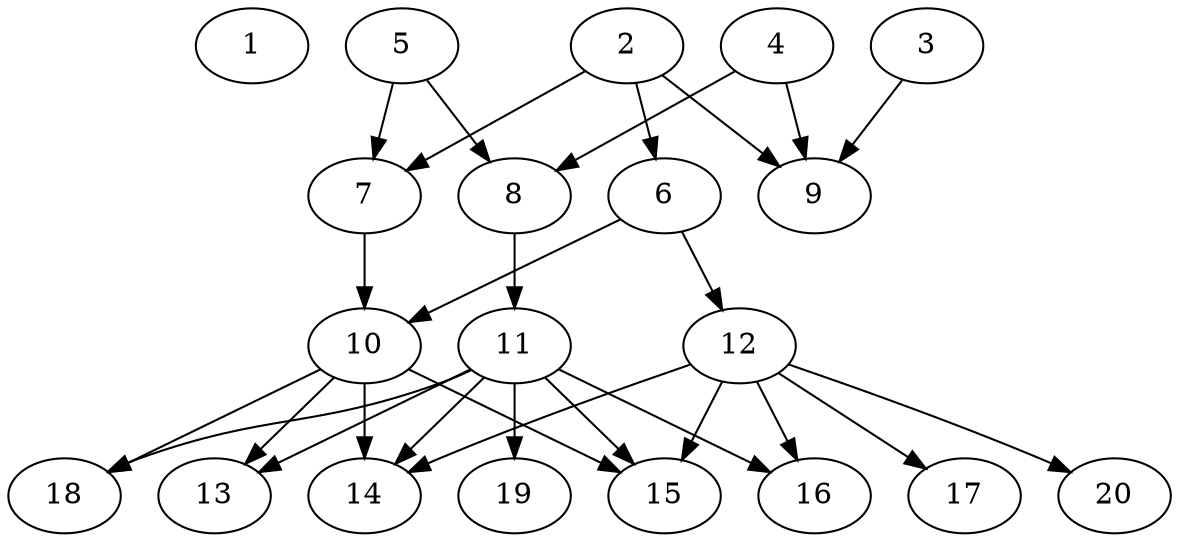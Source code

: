 // DAG automatically generated by daggen at Tue Jul 23 14:28:59 2019
// ./daggen --dot -n 20 --ccr 0.5 --fat 0.6 --regular 0.5 --density 0.7 --mindata 5242880 --maxdata 52428800 
digraph G {
  1 [size="91871232", alpha="0.14", expect_size="45935616"] 
  2 [size="15609856", alpha="0.17", expect_size="7804928"] 
  2 -> 6 [size ="7804928"]
  2 -> 7 [size ="7804928"]
  2 -> 9 [size ="7804928"]
  3 [size="93446144", alpha="0.14", expect_size="46723072"] 
  3 -> 9 [size ="46723072"]
  4 [size="40441856", alpha="0.01", expect_size="20220928"] 
  4 -> 8 [size ="20220928"]
  4 -> 9 [size ="20220928"]
  5 [size="46796800", alpha="0.07", expect_size="23398400"] 
  5 -> 7 [size ="23398400"]
  5 -> 8 [size ="23398400"]
  6 [size="30124032", alpha="0.15", expect_size="15062016"] 
  6 -> 10 [size ="15062016"]
  6 -> 12 [size ="15062016"]
  7 [size="35383296", alpha="0.19", expect_size="17691648"] 
  7 -> 10 [size ="17691648"]
  8 [size="73811968", alpha="0.00", expect_size="36905984"] 
  8 -> 11 [size ="36905984"]
  9 [size="56037376", alpha="0.03", expect_size="28018688"] 
  10 [size="88107008", alpha="0.05", expect_size="44053504"] 
  10 -> 13 [size ="44053504"]
  10 -> 14 [size ="44053504"]
  10 -> 15 [size ="44053504"]
  10 -> 18 [size ="44053504"]
  11 [size="77178880", alpha="0.15", expect_size="38589440"] 
  11 -> 13 [size ="38589440"]
  11 -> 14 [size ="38589440"]
  11 -> 15 [size ="38589440"]
  11 -> 16 [size ="38589440"]
  11 -> 18 [size ="38589440"]
  11 -> 19 [size ="38589440"]
  12 [size="50941952", alpha="0.09", expect_size="25470976"] 
  12 -> 14 [size ="25470976"]
  12 -> 15 [size ="25470976"]
  12 -> 16 [size ="25470976"]
  12 -> 17 [size ="25470976"]
  12 -> 20 [size ="25470976"]
  13 [size="37519360", alpha="0.15", expect_size="18759680"] 
  14 [size="102547456", alpha="0.10", expect_size="51273728"] 
  15 [size="11255808", alpha="0.15", expect_size="5627904"] 
  16 [size="44703744", alpha="0.20", expect_size="22351872"] 
  17 [size="22482944", alpha="0.01", expect_size="11241472"] 
  18 [size="18415616", alpha="0.13", expect_size="9207808"] 
  19 [size="19724288", alpha="0.18", expect_size="9862144"] 
  20 [size="32739328", alpha="0.09", expect_size="16369664"] 
}

